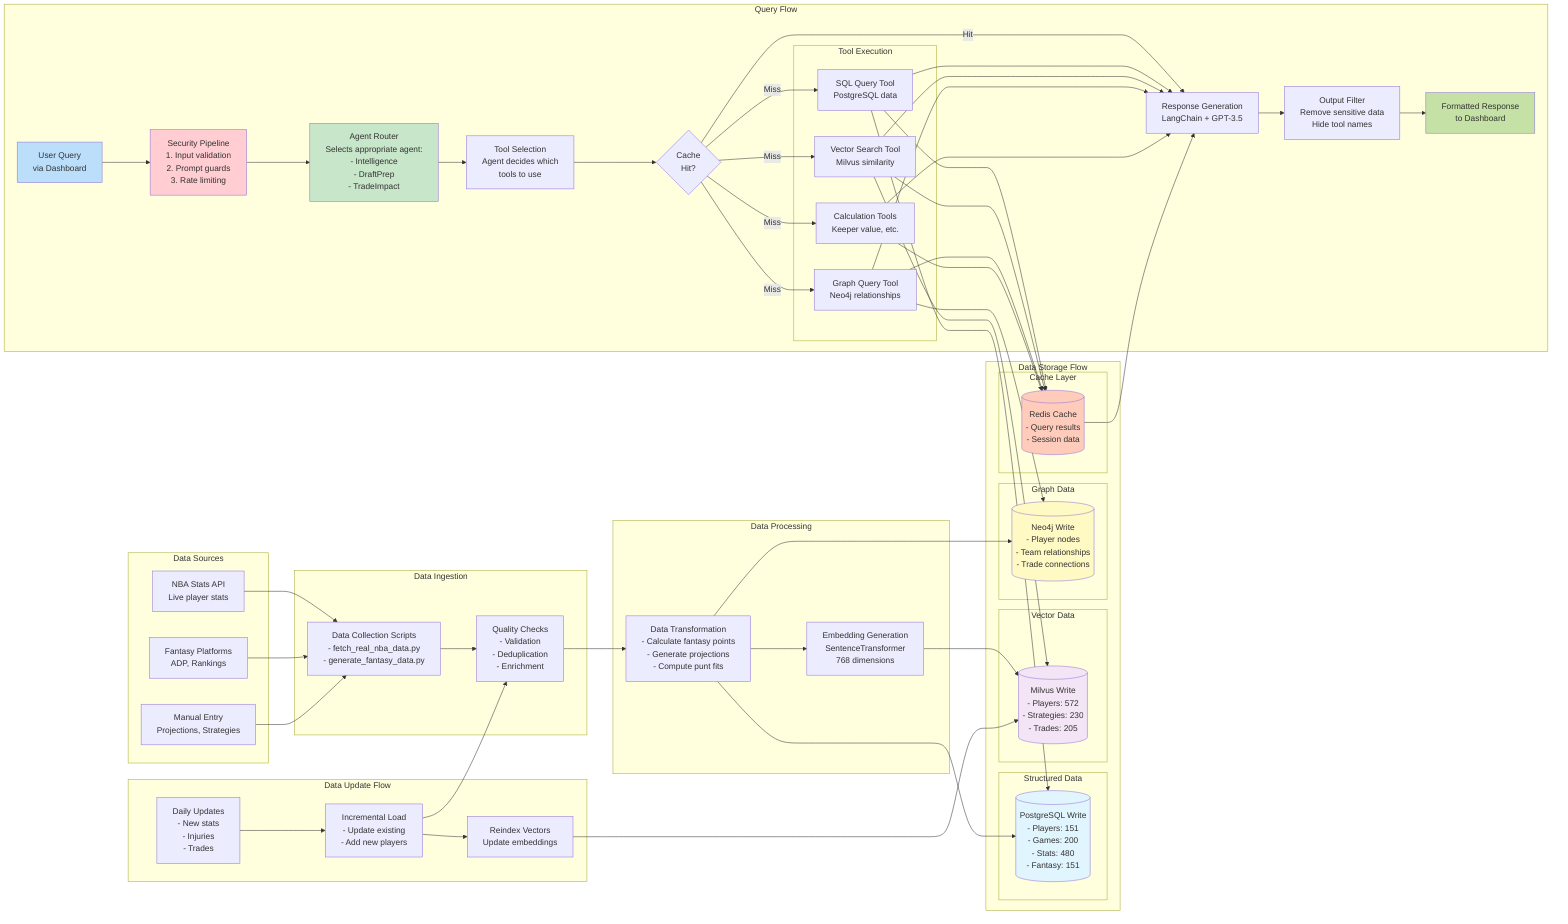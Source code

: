 flowchart LR
    %% Data Flow Diagram - Actually Implemented
    %% SportsBrain Fantasy Basketball Platform
    
    subgraph "Data Sources"
        NBA[NBA Stats API<br/>Live player stats]
        FANTASY[Fantasy Platforms<br/>ADP, Rankings]
        MANUAL[Manual Entry<br/>Projections, Strategies]
    end
    
    subgraph "Data Ingestion"
        FETCH[Data Collection Scripts<br/>- fetch_real_nba_data.py<br/>- generate_fantasy_data.py]
        QUALITY[Quality Checks<br/>- Validation<br/>- Deduplication<br/>- Enrichment]
    end
    
    subgraph "Data Processing"
        TRANSFORM[Data Transformation<br/>- Calculate fantasy points<br/>- Generate projections<br/>- Compute punt fits]
        EMBED_GEN[Embedding Generation<br/>SentenceTransformer<br/>768 dimensions]
    end
    
    subgraph "Data Storage Flow"
        subgraph "Structured Data"
            PG_WRITE[(PostgreSQL Write<br/>- Players: 151<br/>- Games: 200<br/>- Stats: 480<br/>- Fantasy: 151)]
        end
        
        subgraph "Vector Data"
            MILVUS_WRITE[(Milvus Write<br/>- Players: 572<br/>- Strategies: 230<br/>- Trades: 205)]
        end
        
        subgraph "Graph Data"
            NEO4J_WRITE[(Neo4j Write<br/>- Player nodes<br/>- Team relationships<br/>- Trade connections)]
        end
        
        subgraph "Cache Layer"
            REDIS_WRITE[(Redis Cache<br/>- Query results<br/>- Session data)]
        end
    end
    
    subgraph "Query Flow"
        USER_Q[User Query<br/>via Dashboard]
        
        SECURITY[Security Pipeline<br/>1. Input validation<br/>2. Prompt guards<br/>3. Rate limiting]
        
        AGENT_ROUTER[Agent Router<br/>Selects appropriate agent:<br/>- Intelligence<br/>- DraftPrep<br/>- TradeImpact]
        
        TOOL_SELECT[Tool Selection<br/>Agent decides which<br/>tools to use]
        
        subgraph "Tool Execution"
            SQL_TOOL[SQL Query Tool<br/>PostgreSQL data]
            VECTOR_TOOL[Vector Search Tool<br/>Milvus similarity]
            GRAPH_TOOL[Graph Query Tool<br/>Neo4j relationships]
            CALC_TOOL[Calculation Tools<br/>Keeper value, etc.]
        end
        
        CACHE_CHECK{Cache<br/>Hit?}
        
        RESPONSE_GEN[Response Generation<br/>LangChain + GPT-3.5]
        
        OUTPUT_FILTER[Output Filter<br/>Remove sensitive data<br/>Hide tool names]
        
        USER_RESP[Formatted Response<br/>to Dashboard]
    end
    
    subgraph "Data Update Flow"
        DAILY_UPDATE[Daily Updates<br/>- New stats<br/>- Injuries<br/>- Trades]
        
        INCREMENTAL[Incremental Load<br/>- Update existing<br/>- Add new players]
        
        REINDEX[Reindex Vectors<br/>Update embeddings]
    end
    
    %% Flow connections
    NBA --> FETCH
    FANTASY --> FETCH
    MANUAL --> FETCH
    
    FETCH --> QUALITY
    QUALITY --> TRANSFORM
    TRANSFORM --> PG_WRITE
    TRANSFORM --> EMBED_GEN
    EMBED_GEN --> MILVUS_WRITE
    TRANSFORM --> NEO4J_WRITE
    
    USER_Q --> SECURITY
    SECURITY --> AGENT_ROUTER
    AGENT_ROUTER --> TOOL_SELECT
    
    TOOL_SELECT --> CACHE_CHECK
    CACHE_CHECK -->|Hit| RESPONSE_GEN
    CACHE_CHECK -->|Miss| SQL_TOOL
    CACHE_CHECK -->|Miss| VECTOR_TOOL
    CACHE_CHECK -->|Miss| GRAPH_TOOL
    CACHE_CHECK -->|Miss| CALC_TOOL
    
    SQL_TOOL --> PG_WRITE
    VECTOR_TOOL --> MILVUS_WRITE
    GRAPH_TOOL --> NEO4J_WRITE
    
    SQL_TOOL --> REDIS_WRITE
    VECTOR_TOOL --> REDIS_WRITE
    GRAPH_TOOL --> REDIS_WRITE
    CALC_TOOL --> REDIS_WRITE
    
    SQL_TOOL --> RESPONSE_GEN
    VECTOR_TOOL --> RESPONSE_GEN
    GRAPH_TOOL --> RESPONSE_GEN
    CALC_TOOL --> RESPONSE_GEN
    
    REDIS_WRITE --> RESPONSE_GEN
    
    RESPONSE_GEN --> OUTPUT_FILTER
    OUTPUT_FILTER --> USER_RESP
    
    DAILY_UPDATE --> INCREMENTAL
    INCREMENTAL --> QUALITY
    INCREMENTAL --> REINDEX
    REINDEX --> MILVUS_WRITE
    
    style USER_Q fill:#bbdefb
    style SECURITY fill:#ffcdd2
    style AGENT_ROUTER fill:#c8e6c9
    style PG_WRITE fill:#e1f5fe
    style MILVUS_WRITE fill:#f3e5f5
    style NEO4J_WRITE fill:#fff9c4
    style REDIS_WRITE fill:#ffccbc
    style USER_RESP fill:#c5e1a5